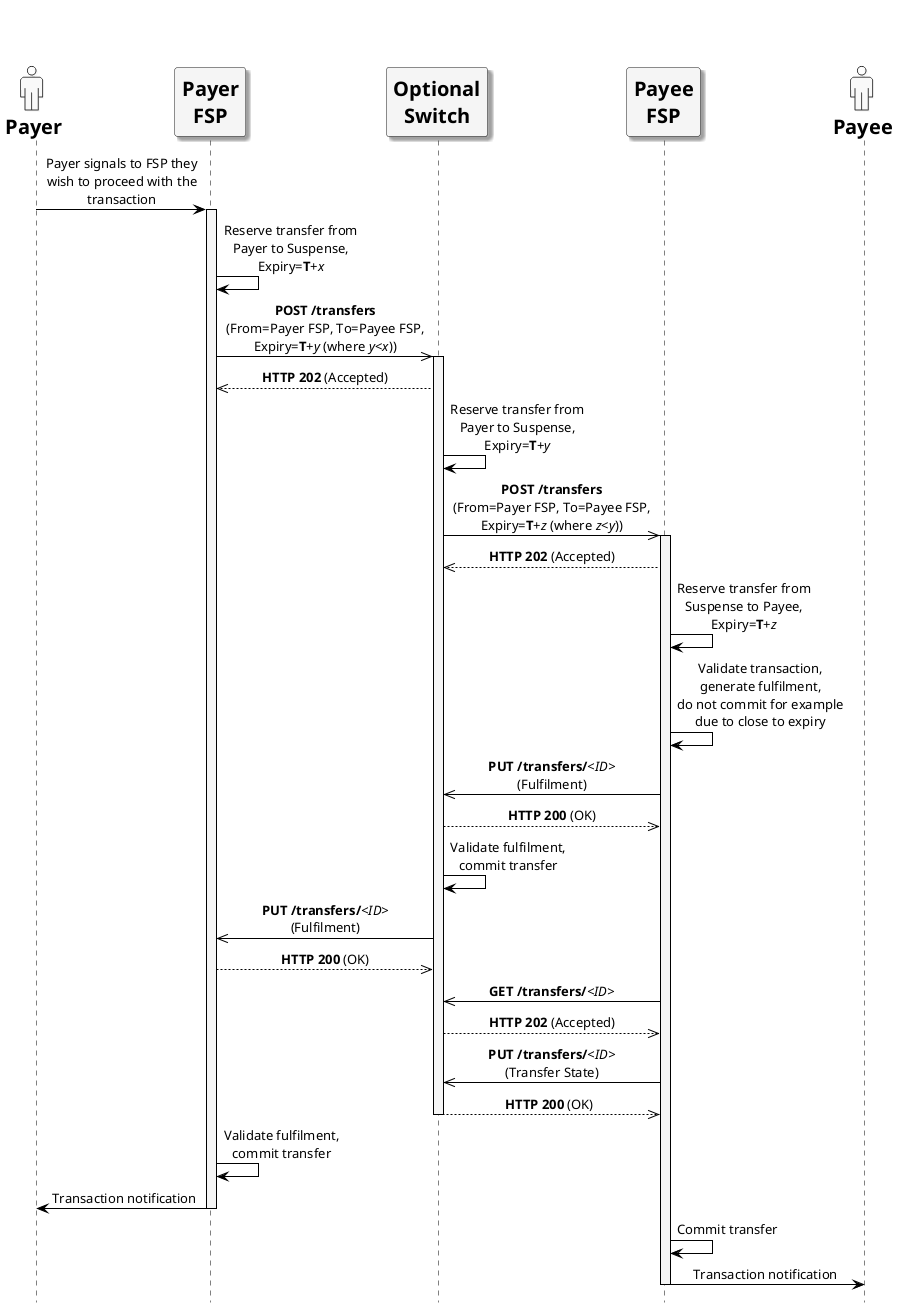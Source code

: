 /'*****
License
--------------
Copyright © 2017 Bill & Melinda Gates Foundation
The Mojaloop files are made available by the Bill & Melinda Gates Foundation under the Apache License, Version 2.0 (the "License") and you may not use these files except in compliance with the License. You may obtain a copy of the License at
http://www.apache.org/licenses/LICENSE-2.0
Unless required by applicable law or agreed to in writing, the Mojaloop files are distributed on an "AS IS" BASIS, WITHOUT WARRANTIES OR CONDITIONS OF ANY KIND, either express or implied. See the License for the specific language governing permissions and limitations under the License.
Contributors
--------------
This is the official list of the Mojaloop project contributors for this file.
Names of the original copyright holders (individuals or organizations)
should be listed with a '*' in the first column. People who have
contributed from an organization can be listed under the organization
that actually holds the copyright for their contributions (see the
Gates Foundation organization for an example). Those individuals should have
their names indented and be marked with a '-'. Email address can be added
optionally within square brackets <email>.
* Gates Foundation
- Name Surname <name.surname@gatesfoundation.com>

* Henk Kodde <henk.kodde@modusbox.com>
--------------
******'/

@startuml

' define actor image
sprite $actor [25x48/16] {
  0000000000010000000000000
  0000000006CAC910000000000
  0000000095101292000000000
  0000000651000119000000000
  0000000B10000018400000000
  0000001A10000016600000000
  0000000B10000017510000000
  000000083100001A210000000
  0000000191000176110000000
  000000003A866A61100000000
  0000000000466211100000000
  0003333333334443333310000
  0088888888888888888892000
  0821111111111111111118200
  8311111111111111111111A00
  A111111111111111111111A20
  A111111111111111111111A20
  A111111111111111111111A20
  A111111111111111111111A20
  A111111111111111111111A20
  A111111111111111111111A20
  A111111111111111111111A20
  A111111111111111111111A20
  A111551111111111138111A20
  A111661111111111139111A20
  A211661111111111139111A20
  A211661111111111139111A20
  A211661111161111139111A20
  A2116611111A2111139111A20
  A2116611111A2111139111A20
  A2116611111A2111139111A20
  A7669611111A211113A666B20
  36669611111A211113A666610
  00016611111A2111139111110
  00006611111A2111139100000
  00006611111A2111139100000
  00006611111A2111139100000
  00006611111A2111139100000
  00006611111A2111139100000
  00006611111A2111139100000
  00006611111A2111139100000
  00006611111A2111139100000
  00006611111A2111139100000
  00006611111A2111139100000
  00006966666B7666679100000
  0000266666666666664100000
  0000000111111111111100000
  0000000000000000000000000
}

' declaring skinparam
skinparam sequenceMessageAlign center
skinparam shadowing false
skinparam defaultFontName Verdana
skinparam monochrome true
skinparam SequenceLifeLineBackgroundColor WhiteSmoke
skinparam SequenceLifeLineBorderColor Black
skinparam ActorFontStyle Bold
skinparam ActorFontSize 20
skinparam ParticipantFontStyle Bold
skinparam ParticipantFontSize 20
skinparam ParticipantBackgroundColor WhiteSmoke
skinparam ArrowColor Black

skinparam actor {
  Bordercolor none
  Backgroundcolor none
  shadowing false
}

skinparam participant {
  shadowing true
}

hide footbox

' declare title
' title Optional additional clearing check

' Actor Keys:
' participant - FSP(Payer/Payee) and Switch
' actor - Payee/Payer

' declare actors
actor "<$actor>\nPayer" as Payer
participant "Payer\nFSP" as PayerFSP
participant "Optional\nSwitch" as Switch
participant "Payee\nFSP" as PayeeFSP
actor "<$actor>\nPayee" as Payee

' start flow
Payer -> PayerFSP: Payer signals to FSP they\nwish to proceed with the\ntransaction
activate PayerFSP
PayerFSP -> PayerFSP: Reserve transfer from\nPayer to Suspense,\nExpiry=**T**+<i>x</i>
PayerFSP ->> Switch: **POST /transfers**\n(From=Payer FSP, To=Payee FSP,\nExpiry=**T**+<i>y</i> (where <i>y</i><<i>x</i>))
activate Switch
PayerFSP <<-- Switch: **HTTP 202** (Accepted)
Switch -> Switch: Reserve transfer from\nPayer to Suspense,\nExpiry=**T**+<i>y</i>
Switch ->> PayeeFSP: **POST /transfers**\n(From=Payer FSP, To=Payee FSP,\nExpiry=**T**+<i>z</i> (where <i>z</i><<i>y</i>))
activate PayeeFSP
Switch <<-- PayeeFSP: **HTTP 202** (Accepted)
PayeeFSP -> PayeeFSP: Reserve transfer from\nSuspense to Payee,\nExpiry=**T**+<i>z</i>
PayeeFSP -> PayeeFSP: Validate transaction,\ngenerate fulfilment,\ndo not commit for example\ndue to close to expiry
Switch <<- PayeeFSP: **PUT /transfers/**<i><ID></i>\n(Fulfilment)
Switch -->> PayeeFSP: **HTTP 200** (OK)
Switch -> Switch: Validate fulfilment,\ncommit transfer
PayerFSP <<- Switch: **PUT /transfers/**<i><ID></i>\n(Fulfilment)
PayerFSP -->> Switch: **HTTP 200** (OK)
Switch <<- PayeeFSP: **GET /transfers/**<i><ID></i>
Switch -->> PayeeFSP: **HTTP 202** (Accepted)
Switch <<- PayeeFSP: **PUT /transfers/**<i><ID></i>\n(Transfer State)
Switch -->> PayeeFSP: **HTTP 200** (OK)
deactivate Switch
PayerFSP -> PayerFSP: Validate fulfilment,\ncommit transfer
Payer <- PayerFSP: Transaction notification
deactivate PayerFSP
PayeeFSP -> PayeeFSP: Commit transfer
PayeeFSP -> Payee: Transaction notification
deactivate PayeeFSP
@enduml
